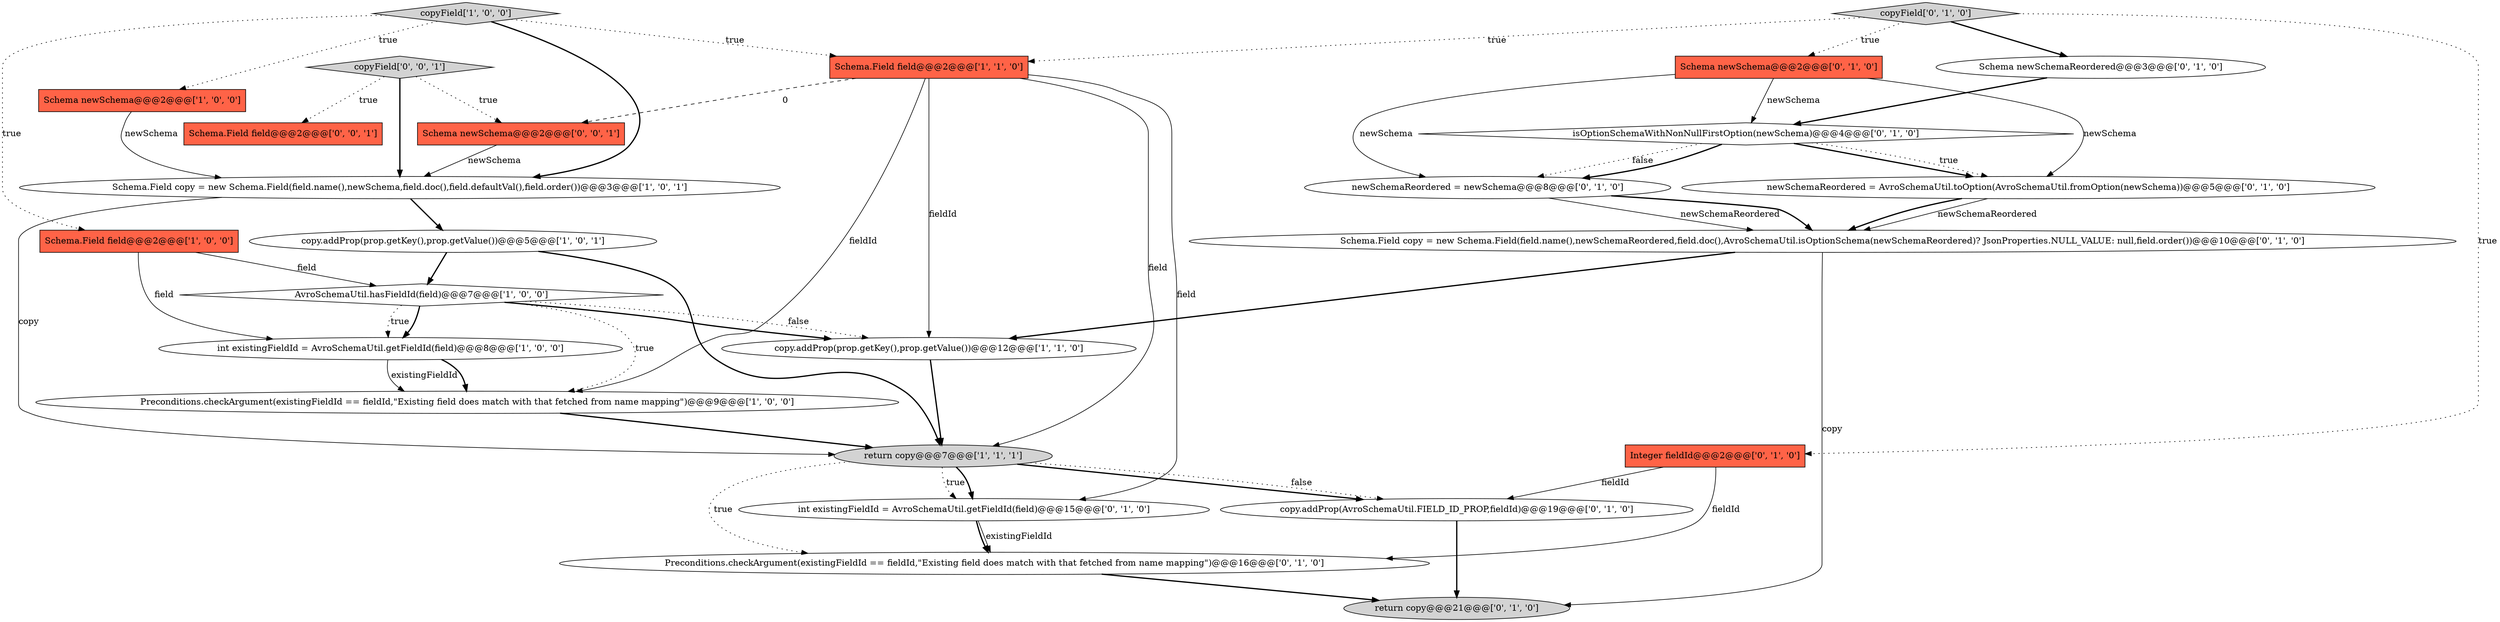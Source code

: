 digraph {
22 [style = filled, label = "isOptionSchemaWithNonNullFirstOption(newSchema)@@@4@@@['0', '1', '0']", fillcolor = white, shape = diamond image = "AAA1AAABBB2BBB"];
13 [style = filled, label = "Preconditions.checkArgument(existingFieldId == fieldId,\"Existing field does match with that fetched from name mapping\")@@@16@@@['0', '1', '0']", fillcolor = white, shape = ellipse image = "AAA0AAABBB2BBB"];
1 [style = filled, label = "Preconditions.checkArgument(existingFieldId == fieldId,\"Existing field does match with that fetched from name mapping\")@@@9@@@['1', '0', '0']", fillcolor = white, shape = ellipse image = "AAA0AAABBB1BBB"];
2 [style = filled, label = "int existingFieldId = AvroSchemaUtil.getFieldId(field)@@@8@@@['1', '0', '0']", fillcolor = white, shape = ellipse image = "AAA0AAABBB1BBB"];
11 [style = filled, label = "Integer fieldId@@@2@@@['0', '1', '0']", fillcolor = tomato, shape = box image = "AAA0AAABBB2BBB"];
15 [style = filled, label = "copyField['0', '1', '0']", fillcolor = lightgray, shape = diamond image = "AAA0AAABBB2BBB"];
3 [style = filled, label = "Schema.Field field@@@2@@@['1', '0', '0']", fillcolor = tomato, shape = box image = "AAA0AAABBB1BBB"];
0 [style = filled, label = "copyField['1', '0', '0']", fillcolor = lightgray, shape = diamond image = "AAA0AAABBB1BBB"];
4 [style = filled, label = "Schema.Field copy = new Schema.Field(field.name(),newSchema,field.doc(),field.defaultVal(),field.order())@@@3@@@['1', '0', '1']", fillcolor = white, shape = ellipse image = "AAA0AAABBB1BBB"];
14 [style = filled, label = "int existingFieldId = AvroSchemaUtil.getFieldId(field)@@@15@@@['0', '1', '0']", fillcolor = white, shape = ellipse image = "AAA0AAABBB2BBB"];
10 [style = filled, label = "copy.addProp(prop.getKey(),prop.getValue())@@@5@@@['1', '0', '1']", fillcolor = white, shape = ellipse image = "AAA0AAABBB1BBB"];
20 [style = filled, label = "Schema.Field copy = new Schema.Field(field.name(),newSchemaReordered,field.doc(),AvroSchemaUtil.isOptionSchema(newSchemaReordered)? JsonProperties.NULL_VALUE: null,field.order())@@@10@@@['0', '1', '0']", fillcolor = white, shape = ellipse image = "AAA1AAABBB2BBB"];
12 [style = filled, label = "Schema newSchema@@@2@@@['0', '1', '0']", fillcolor = tomato, shape = box image = "AAA0AAABBB2BBB"];
18 [style = filled, label = "newSchemaReordered = newSchema@@@8@@@['0', '1', '0']", fillcolor = white, shape = ellipse image = "AAA1AAABBB2BBB"];
19 [style = filled, label = "copy.addProp(AvroSchemaUtil.FIELD_ID_PROP,fieldId)@@@19@@@['0', '1', '0']", fillcolor = white, shape = ellipse image = "AAA0AAABBB2BBB"];
5 [style = filled, label = "copy.addProp(prop.getKey(),prop.getValue())@@@12@@@['1', '1', '0']", fillcolor = white, shape = ellipse image = "AAA0AAABBB1BBB"];
23 [style = filled, label = "copyField['0', '0', '1']", fillcolor = lightgray, shape = diamond image = "AAA0AAABBB3BBB"];
25 [style = filled, label = "Schema newSchema@@@2@@@['0', '0', '1']", fillcolor = tomato, shape = box image = "AAA0AAABBB3BBB"];
24 [style = filled, label = "Schema.Field field@@@2@@@['0', '0', '1']", fillcolor = tomato, shape = box image = "AAA0AAABBB3BBB"];
7 [style = filled, label = "Schema newSchema@@@2@@@['1', '0', '0']", fillcolor = tomato, shape = box image = "AAA0AAABBB1BBB"];
21 [style = filled, label = "return copy@@@21@@@['0', '1', '0']", fillcolor = lightgray, shape = ellipse image = "AAA0AAABBB2BBB"];
16 [style = filled, label = "Schema newSchemaReordered@@@3@@@['0', '1', '0']", fillcolor = white, shape = ellipse image = "AAA0AAABBB2BBB"];
6 [style = filled, label = "return copy@@@7@@@['1', '1', '1']", fillcolor = lightgray, shape = ellipse image = "AAA0AAABBB1BBB"];
17 [style = filled, label = "newSchemaReordered = AvroSchemaUtil.toOption(AvroSchemaUtil.fromOption(newSchema))@@@5@@@['0', '1', '0']", fillcolor = white, shape = ellipse image = "AAA1AAABBB2BBB"];
9 [style = filled, label = "AvroSchemaUtil.hasFieldId(field)@@@7@@@['1', '0', '0']", fillcolor = white, shape = diamond image = "AAA0AAABBB1BBB"];
8 [style = filled, label = "Schema.Field field@@@2@@@['1', '1', '0']", fillcolor = tomato, shape = box image = "AAA0AAABBB1BBB"];
18->20 [style = solid, label="newSchemaReordered"];
11->19 [style = solid, label="fieldId"];
22->18 [style = dotted, label="false"];
0->4 [style = bold, label=""];
18->20 [style = bold, label=""];
10->6 [style = bold, label=""];
11->13 [style = solid, label="fieldId"];
12->17 [style = solid, label="newSchema"];
2->1 [style = solid, label="existingFieldId"];
0->8 [style = dotted, label="true"];
10->9 [style = bold, label=""];
0->7 [style = dotted, label="true"];
17->20 [style = solid, label="newSchemaReordered"];
20->5 [style = bold, label=""];
8->25 [style = dashed, label="0"];
9->2 [style = bold, label=""];
14->13 [style = bold, label=""];
14->13 [style = solid, label="existingFieldId"];
9->1 [style = dotted, label="true"];
0->3 [style = dotted, label="true"];
15->11 [style = dotted, label="true"];
6->14 [style = dotted, label="true"];
23->24 [style = dotted, label="true"];
20->21 [style = solid, label="copy"];
16->22 [style = bold, label=""];
22->17 [style = bold, label=""];
8->1 [style = solid, label="fieldId"];
8->5 [style = solid, label="fieldId"];
1->6 [style = bold, label=""];
17->20 [style = bold, label=""];
6->19 [style = bold, label=""];
8->6 [style = solid, label="field"];
9->2 [style = dotted, label="true"];
9->5 [style = dotted, label="false"];
6->13 [style = dotted, label="true"];
19->21 [style = bold, label=""];
15->8 [style = dotted, label="true"];
25->4 [style = solid, label="newSchema"];
6->14 [style = bold, label=""];
3->9 [style = solid, label="field"];
2->1 [style = bold, label=""];
12->22 [style = solid, label="newSchema"];
23->25 [style = dotted, label="true"];
15->16 [style = bold, label=""];
22->18 [style = bold, label=""];
4->6 [style = solid, label="copy"];
12->18 [style = solid, label="newSchema"];
4->10 [style = bold, label=""];
7->4 [style = solid, label="newSchema"];
6->19 [style = dotted, label="false"];
3->2 [style = solid, label="field"];
23->4 [style = bold, label=""];
9->5 [style = bold, label=""];
22->17 [style = dotted, label="true"];
5->6 [style = bold, label=""];
15->12 [style = dotted, label="true"];
8->14 [style = solid, label="field"];
13->21 [style = bold, label=""];
}
